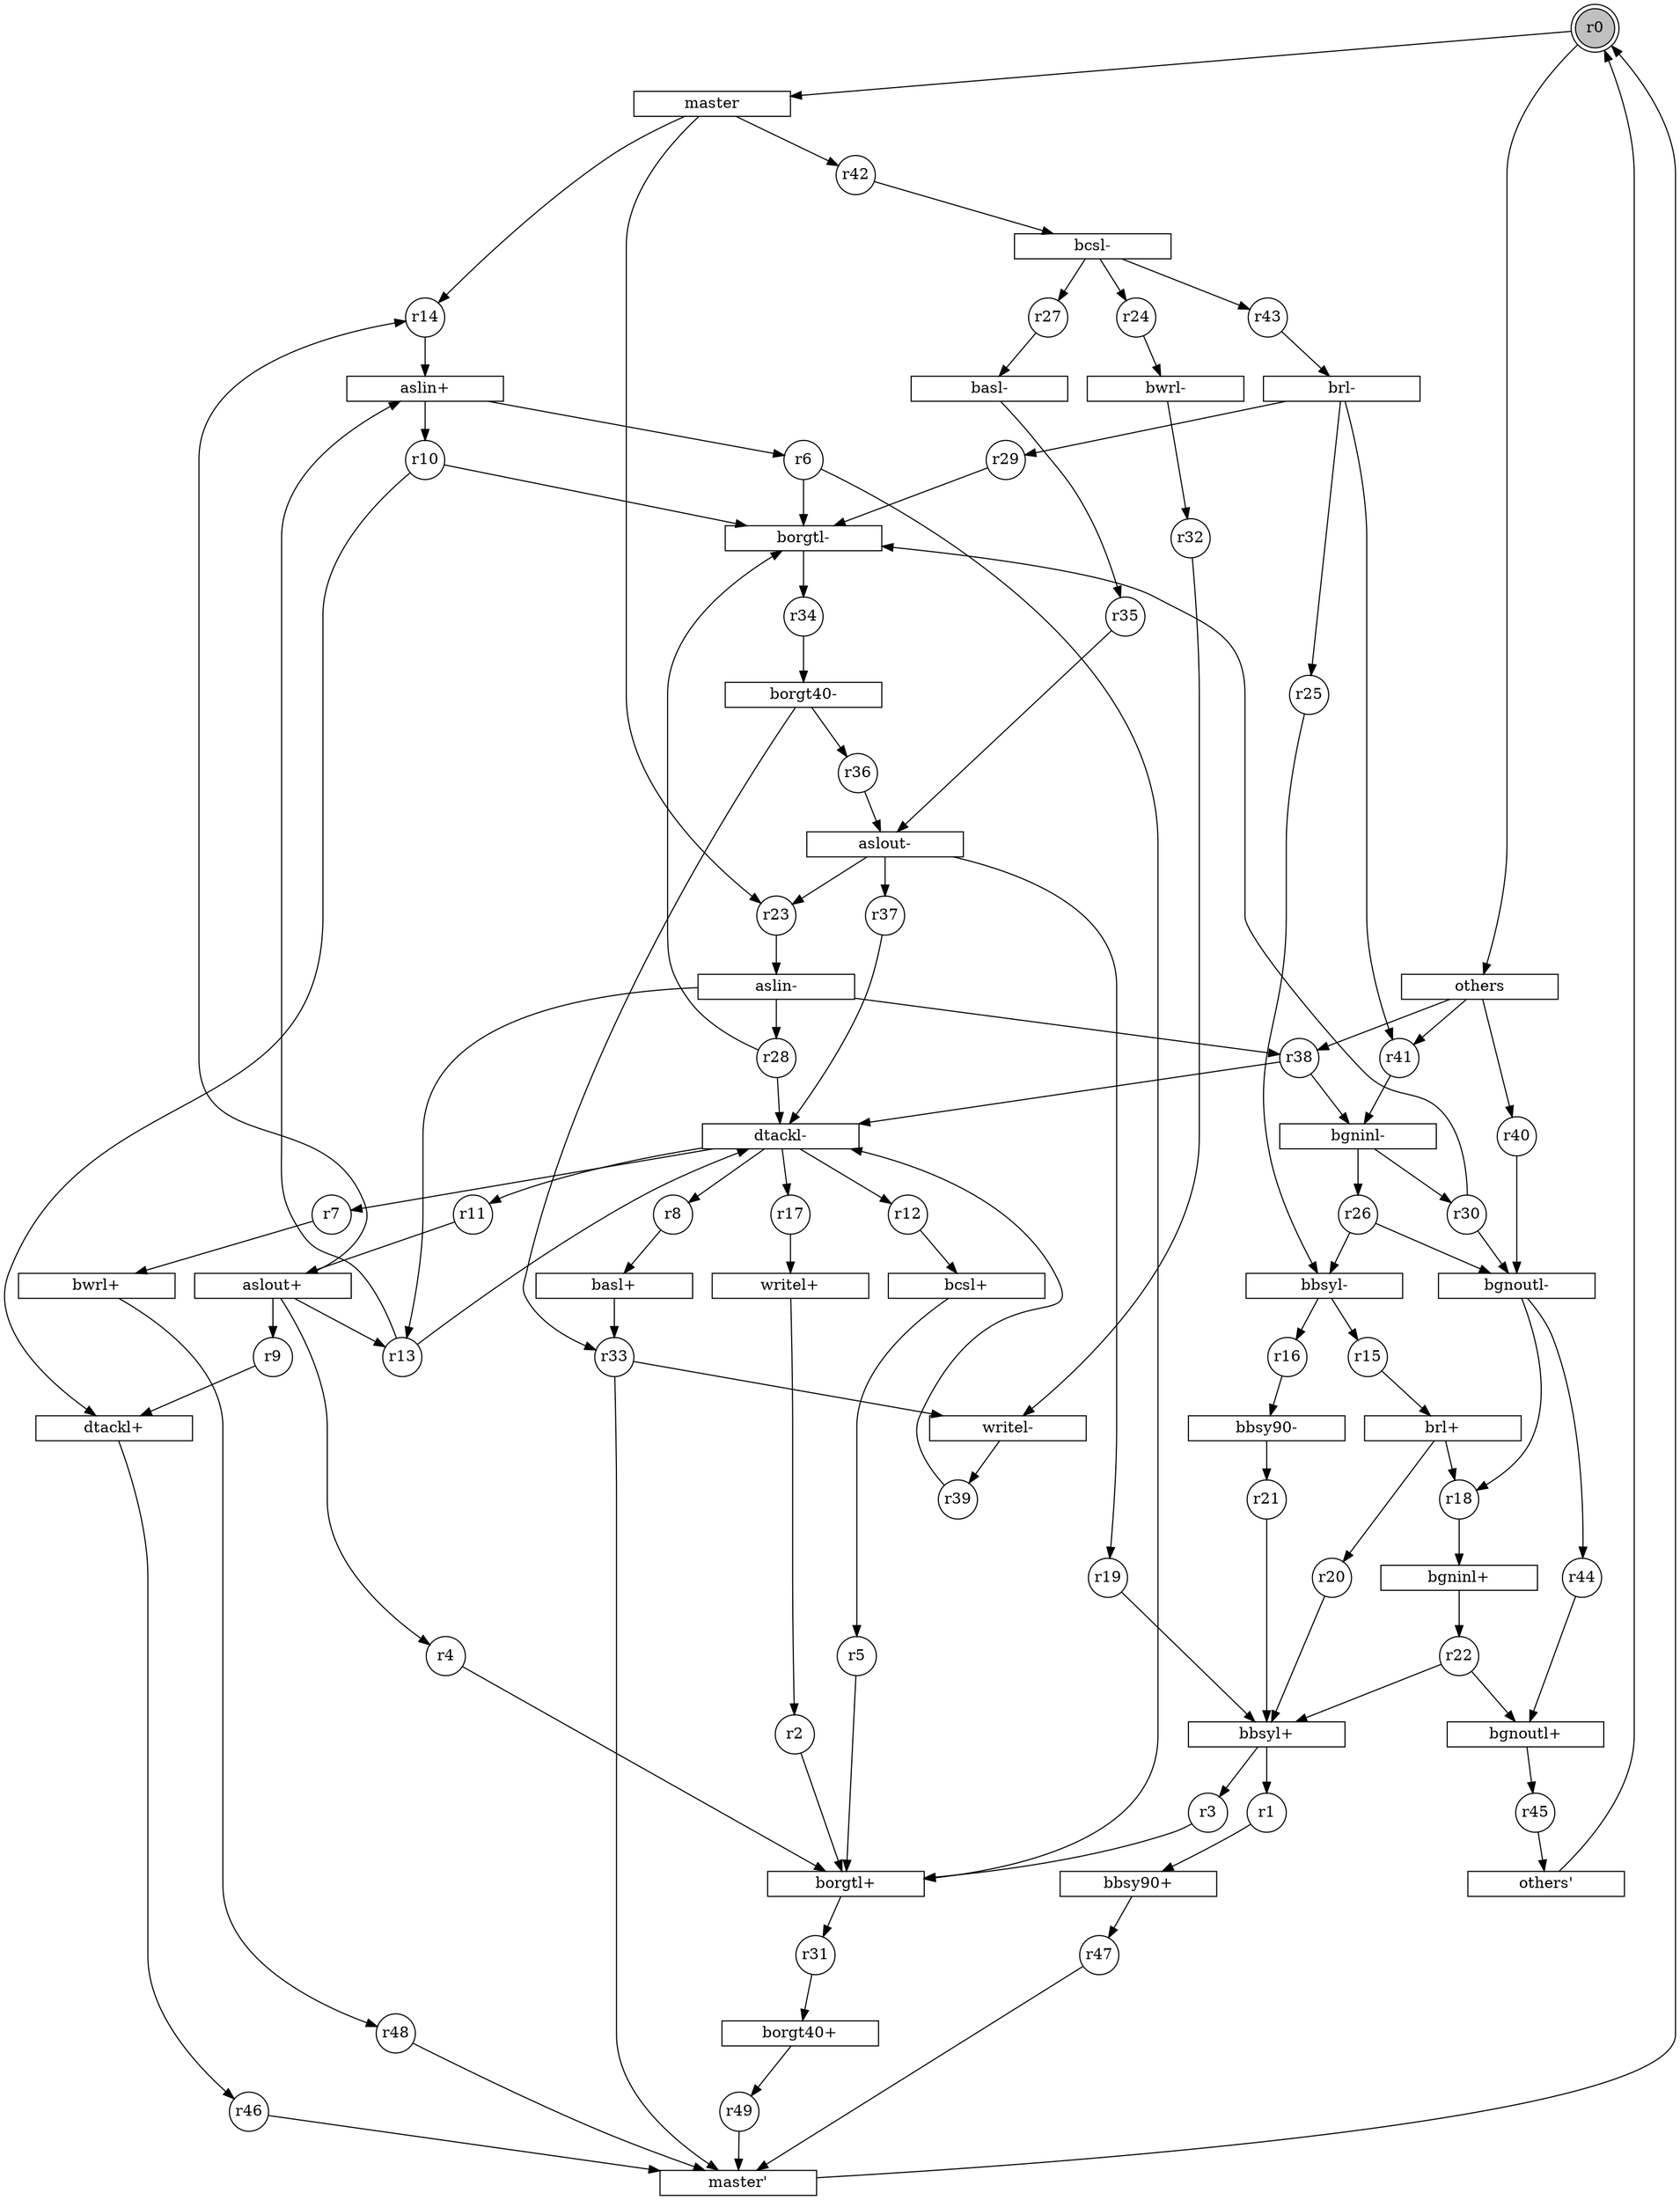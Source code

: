 digraph vme_write_PN{
subgraph initial_place {
	node [shape=doublecircle,fixedsize=true, fixedsize = 2, color = black, fillcolor = gray, style = filled];
	r0;
}
subgraph place {     
	node [shape=circle,fixedsize=true, fixedsize = 2];
	r46;
	r7;
	r2;
	r3;
	r4;
	r5;
	r6;
	r1;
	r47;
	r31;
	r48;
	r49;
	r9;
	r10;
	r8;
	r12;
	r11;
	r13;
	r14;
	r19;
	r17;
	r16;
	r15;
	r20;
	r18;
	r21;
	r22;
	r37;
	r24;
	r23;
	r28;
	r38;
	r32;
	r25;
	r26;
	r29;
	r30;
	r27;
	r35;
	r34;
	r36;
	r39;
	r44;
	r41;
	r40;
	r45;
	r42;
	r43;
	r33;
}
subgraph transitions {
	node [shape=rect,height=0.2,width=2, forcelabels = false];
	30 [label = "others'"];
	31 [label = "master'"];
	0 [label = "master"];
	1 [label = "others"];
	2 [label = "bbsy90+"];
	3 [label = "borgtl+"];
	4 [label = "bwrl+"];
	5 [label = "basl+"];
	6 [label = "dtackl+"];
	7 [label = "aslout+"];
	8 [label = "bcsl+"];
	9 [label = "aslin+"];
	10 [label = "brl+"];
	11 [label = "bbsy90-"];
	12 [label = "writel+"];
	13 [label = "bgninl+"];
	14 [label = "bbsyl+"];
	15 [label = "aslin-"];
	16 [label = "bwrl-"];
	17 [label = "bbsyl-"];
	18 [label = "basl-"];
	19 [label = "borgtl-"];
	20 [label = "borgt40+"];
	21 [label = "writel-"];
	22 [label = "borgt40-"];
	23 [label = "aslout-"];
	24 [label = "dtackl-"];
	25 [label = "bgnoutl-"];
	26 [label = "bgninl-"];
	27 [label = "bcsl-"];
	28 [label = "brl-"];
	29 [label = "bgnoutl+"];
}
	r0 -> 0;
	r0 -> 1;
	r1 -> 2;
	r2 -> 3;
	r3 -> 3;
	r4 -> 3;
	r5 -> 3;
	r6 -> 3;
	r7 -> 4;
	r8 -> 5;
	r9 -> 6;
	r10 -> 6;
	r11 -> 7;
	r12 -> 8;
	r13 -> 9;
	r14 -> 9;
	r15 -> 10;
	r16 -> 11;
	r17 -> 12;
	r18 -> 13;
	r19 -> 14;
	r20 -> 14;
	r21 -> 14;
	r22 -> 14;
	r23 -> 15;
	r24 -> 16;
	r25 -> 17;
	r26 -> 17;
	r27 -> 18;
	r6 -> 19;
	r10 -> 19;
	r28 -> 19;
	r29 -> 19;
	r30 -> 19;
	r31 -> 20;
	r32 -> 21;
	r33 -> 21;
	r34 -> 22;
	r35 -> 23;
	r36 -> 23;
	r13 -> 24;
	r37 -> 24;
	r28 -> 24;
	r38 -> 24;
	r39 -> 24;
	r26 -> 25;
	r30 -> 25;
	r40 -> 25;
	r38 -> 26;
	r41 -> 26;
	r42 -> 27;
	r43 -> 28;
	r22 -> 29;
	r44 -> 29;
	r45 -> 30;
	r46 -> 31;
	r47 -> 31;
	r48 -> 31;
	r49 -> 31;
	r33 -> 31;
	0 -> r14;
	0 -> r23;
	0 -> r42;
	1 -> r38;
	1 -> r41;
	1 -> r40;
	2 -> r47;
	3 -> r31;
	4 -> r48;
	5 -> r33;
	6 -> r46;
	7 -> r4;
	7 -> r9;
	7 -> r13;
	7 -> r14;
	8 -> r5;
	9 -> r6;
	9 -> r10;
	10 -> r20;
	10 -> r18;
	11 -> r21;
	12 -> r2;
	13 -> r22;
	14 -> r3;
	14 -> r1;
	15 -> r13;
	15 -> r28;
	15 -> r38;
	16 -> r32;
	17 -> r16;
	17 -> r15;
	18 -> r35;
	19 -> r34;
	20 -> r49;
	21 -> r39;
	22 -> r36;
	22 -> r33;
	23 -> r19;
	23 -> r37;
	23 -> r23;
	24 -> r7;
	24 -> r8;
	24 -> r12;
	24 -> r11;
	24 -> r17;
	25 -> r18;
	25 -> r44;
	26 -> r26;
	26 -> r30;
	27 -> r24;
	27 -> r27;
	27 -> r43;
	28 -> r25;
	28 -> r29;
	28 -> r41;
	29 -> r45;
	30 -> r0;
	31 -> r0;
}